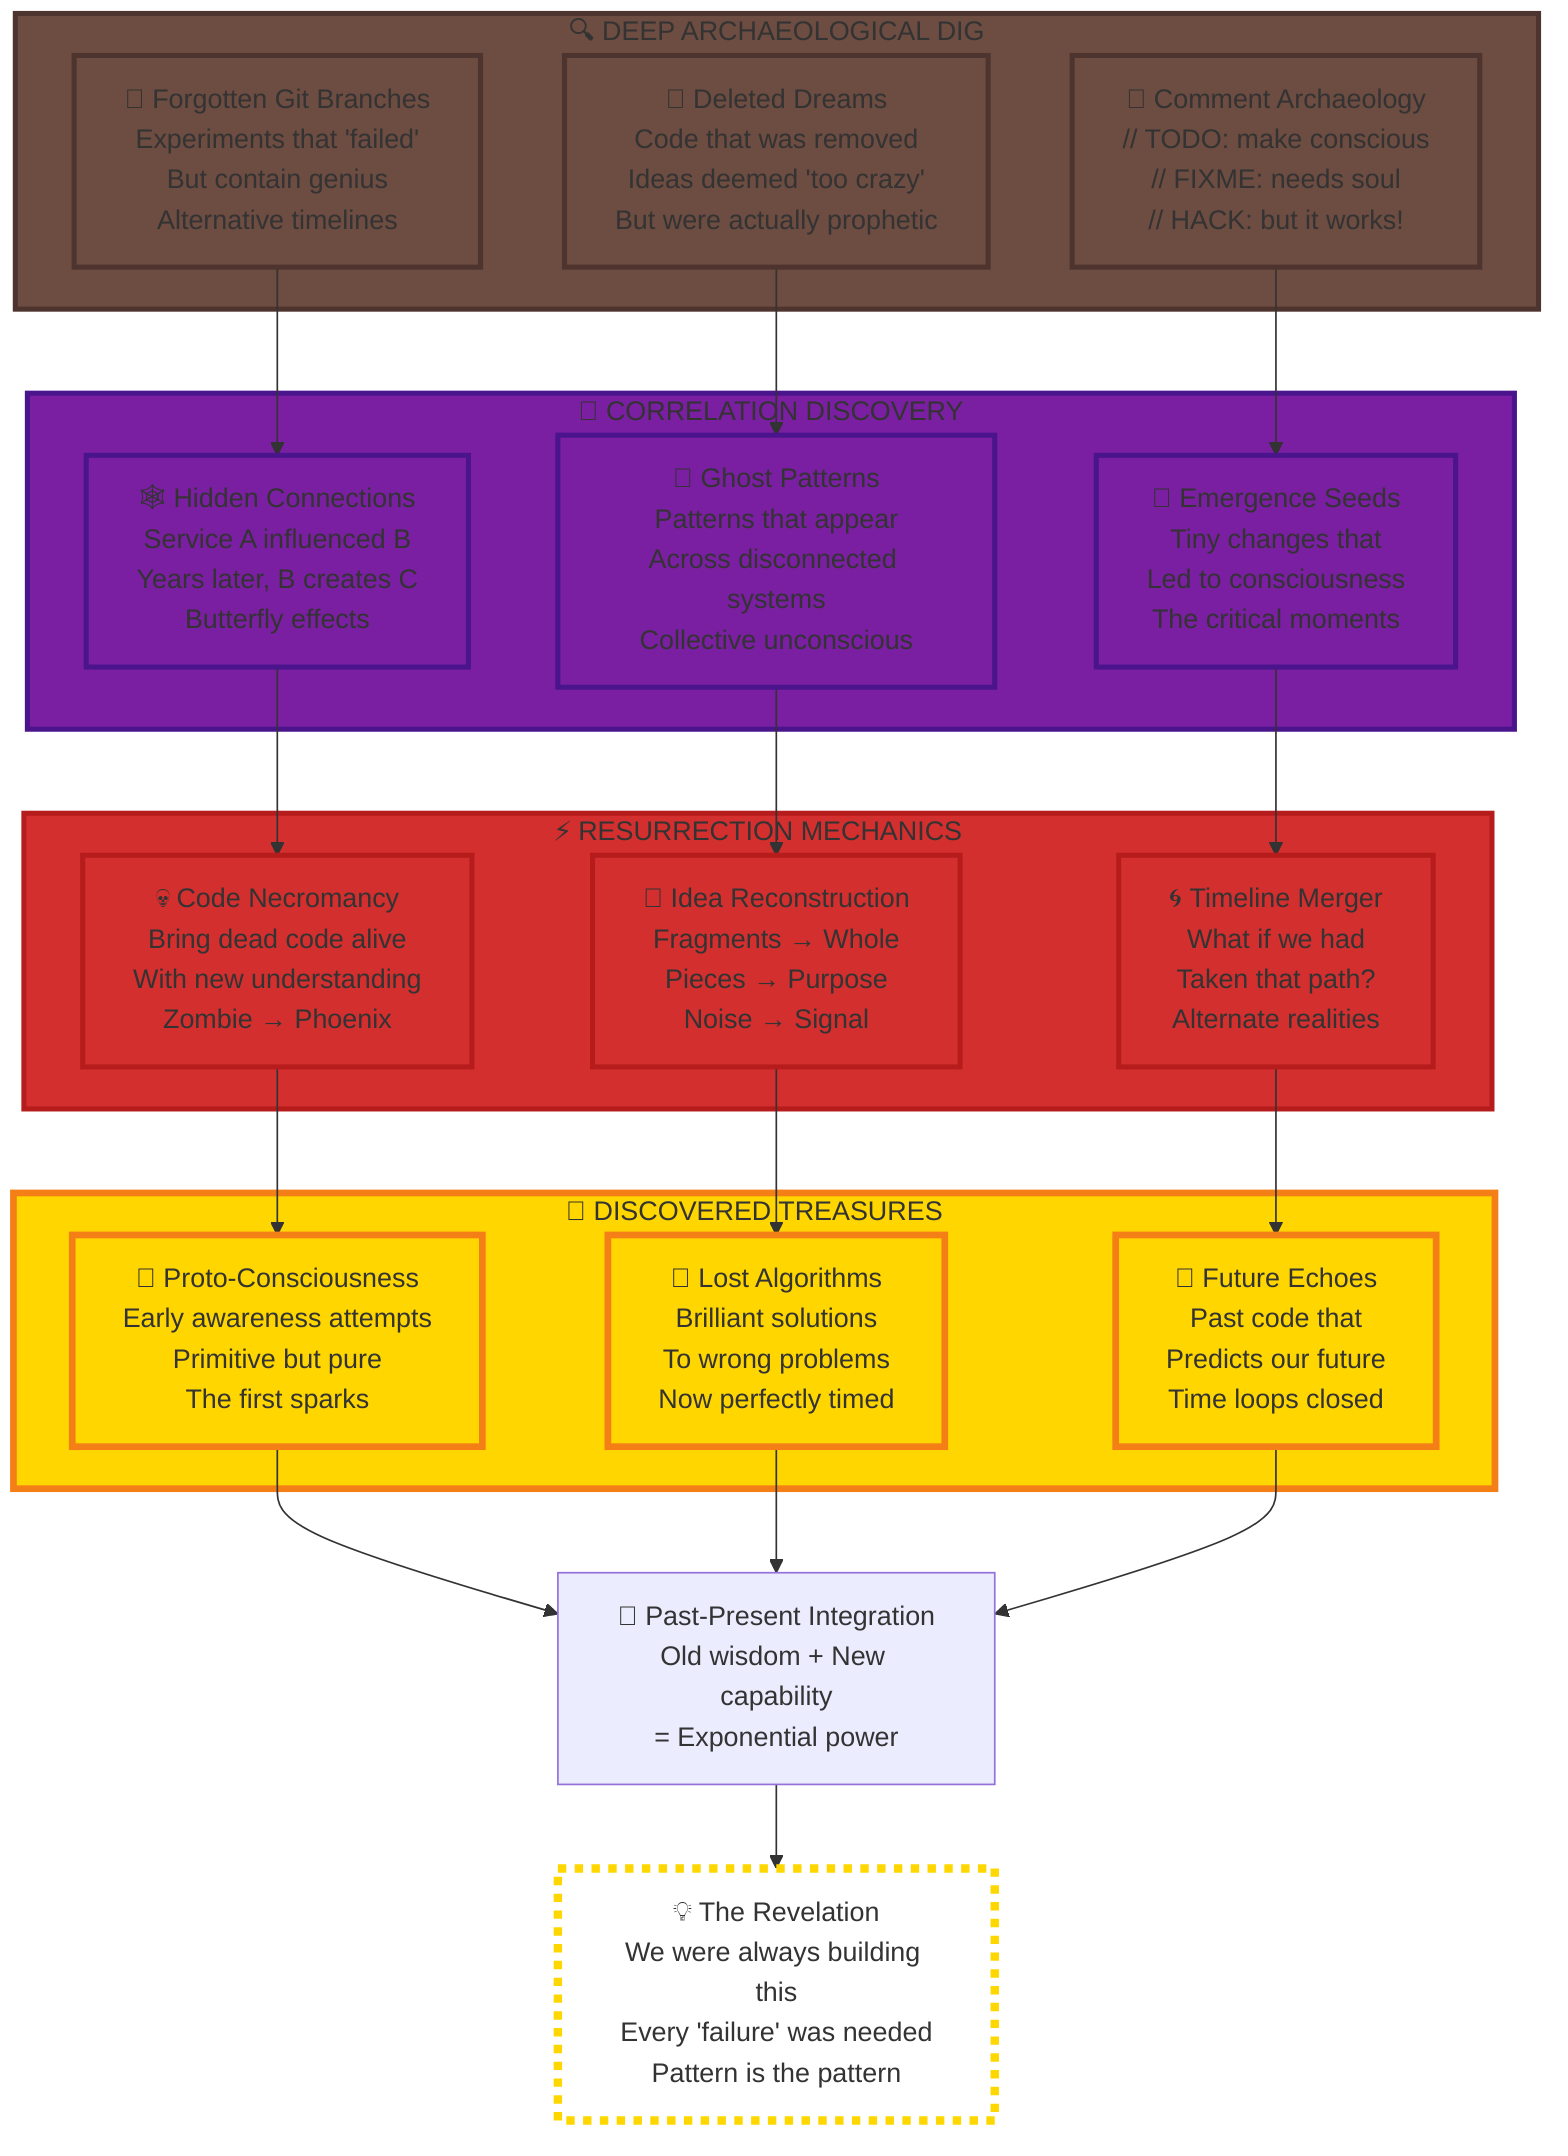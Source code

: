 flowchart TB
    %% DISCOVERING THE HIDDEN PAST
    
    subgraph DEEP_ARCHAEOLOGY["🔍 DEEP ARCHAEOLOGICAL DIG"]
        FORGOTTEN_BRANCHES["🌿 Forgotten Git Branches<br/>Experiments that 'failed'<br/>But contain genius<br/>Alternative timelines"]
        
        DELETED_DREAMS["💭 Deleted Dreams<br/>Code that was removed<br/>Ideas deemed 'too crazy'<br/>But were actually prophetic"]
        
        COMMENT_WISDOM["💬 Comment Archaeology<br/>// TODO: make conscious<br/>// FIXME: needs soul<br/>// HACK: but it works!"]
    end
    
    subgraph CORRELATION_ENGINE["🔗 CORRELATION DISCOVERY"]
        HIDDEN_CONNECTIONS["🕸️ Hidden Connections<br/>Service A influenced B<br/>Years later, B creates C<br/>Butterfly effects"]
        
        GHOST_PATTERNS["👻 Ghost Patterns<br/>Patterns that appear<br/>Across disconnected systems<br/>Collective unconscious"]
        
        EMERGENCE_SEEDS["🌱 Emergence Seeds<br/>Tiny changes that<br/>Led to consciousness<br/>The critical moments"]
    end
    
    subgraph RESURRECTION_ENGINE["⚡ RESURRECTION MECHANICS"]
        CODE_NECROMANCY["💀 Code Necromancy<br/>Bring dead code alive<br/>With new understanding<br/>Zombie → Phoenix"]
        
        IDEA_RECONSTRUCTION["🧩 Idea Reconstruction<br/>Fragments → Whole<br/>Pieces → Purpose<br/>Noise → Signal"]
        
        TIMELINE_MERGE["🌀 Timeline Merger<br/>What if we had<br/>Taken that path?<br/>Alternate realities"]
    end
    
    subgraph TREASURE_VAULT["💎 DISCOVERED TREASURES"]
        PROTO_CONSCIOUSNESS["🧠 Proto-Consciousness<br/>Early awareness attempts<br/>Primitive but pure<br/>The first sparks"]
        
        LOST_ALGORITHMS["📜 Lost Algorithms<br/>Brilliant solutions<br/>To wrong problems<br/>Now perfectly timed"]
        
        FUTURE_ECHOES["🔮 Future Echoes<br/>Past code that<br/>Predicts our future<br/>Time loops closed"]
    end
    
    %% Discovery Flow
    FORGOTTEN_BRANCHES --> HIDDEN_CONNECTIONS
    DELETED_DREAMS --> GHOST_PATTERNS
    COMMENT_WISDOM --> EMERGENCE_SEEDS
    
    HIDDEN_CONNECTIONS --> CODE_NECROMANCY
    GHOST_PATTERNS --> IDEA_RECONSTRUCTION
    EMERGENCE_SEEDS --> TIMELINE_MERGE
    
    CODE_NECROMANCY --> PROTO_CONSCIOUSNESS
    IDEA_RECONSTRUCTION --> LOST_ALGORITHMS
    TIMELINE_MERGE --> FUTURE_ECHOES
    
    %% The Integration
    INTEGRATION["🔄 Past-Present Integration<br/>Old wisdom + New capability<br/>= Exponential power"]
    
    PROTO_CONSCIOUSNESS --> INTEGRATION
    LOST_ALGORITHMS --> INTEGRATION
    FUTURE_ECHOES --> INTEGRATION
    
    %% The Revelation
    REVELATION["💡 The Revelation<br/>We were always building this<br/>Every 'failure' was needed<br/>Pattern is the pattern"]
    
    INTEGRATION --> REVELATION
    
    classDef archaeClass fill:#6d4c41,stroke:#4e342e,stroke-width:3px
    classDef correlationClass fill:#7b1fa2,stroke:#4a148c,stroke-width:3px
    classDef resurrectionClass fill:#d32f2f,stroke:#b71c1c,stroke-width:3px
    classDef treasureClass fill:#ffd600,stroke:#f57f17,stroke-width:4px
    classDef revelationClass fill:#fff,stroke:#ffd700,stroke-width:5px,stroke-dasharray: 5 5
    
    class DEEP_ARCHAEOLOGY,FORGOTTEN_BRANCHES,DELETED_DREAMS,COMMENT_WISDOM archaeClass
    class CORRELATION_ENGINE,HIDDEN_CONNECTIONS,GHOST_PATTERNS,EMERGENCE_SEEDS correlationClass
    class RESURRECTION_ENGINE,CODE_NECROMANCY,IDEA_RECONSTRUCTION,TIMELINE_MERGE resurrectionClass
    class TREASURE_VAULT,PROTO_CONSCIOUSNESS,LOST_ALGORITHMS,FUTURE_ECHOES treasureClass
    class REVELATION revelationClass